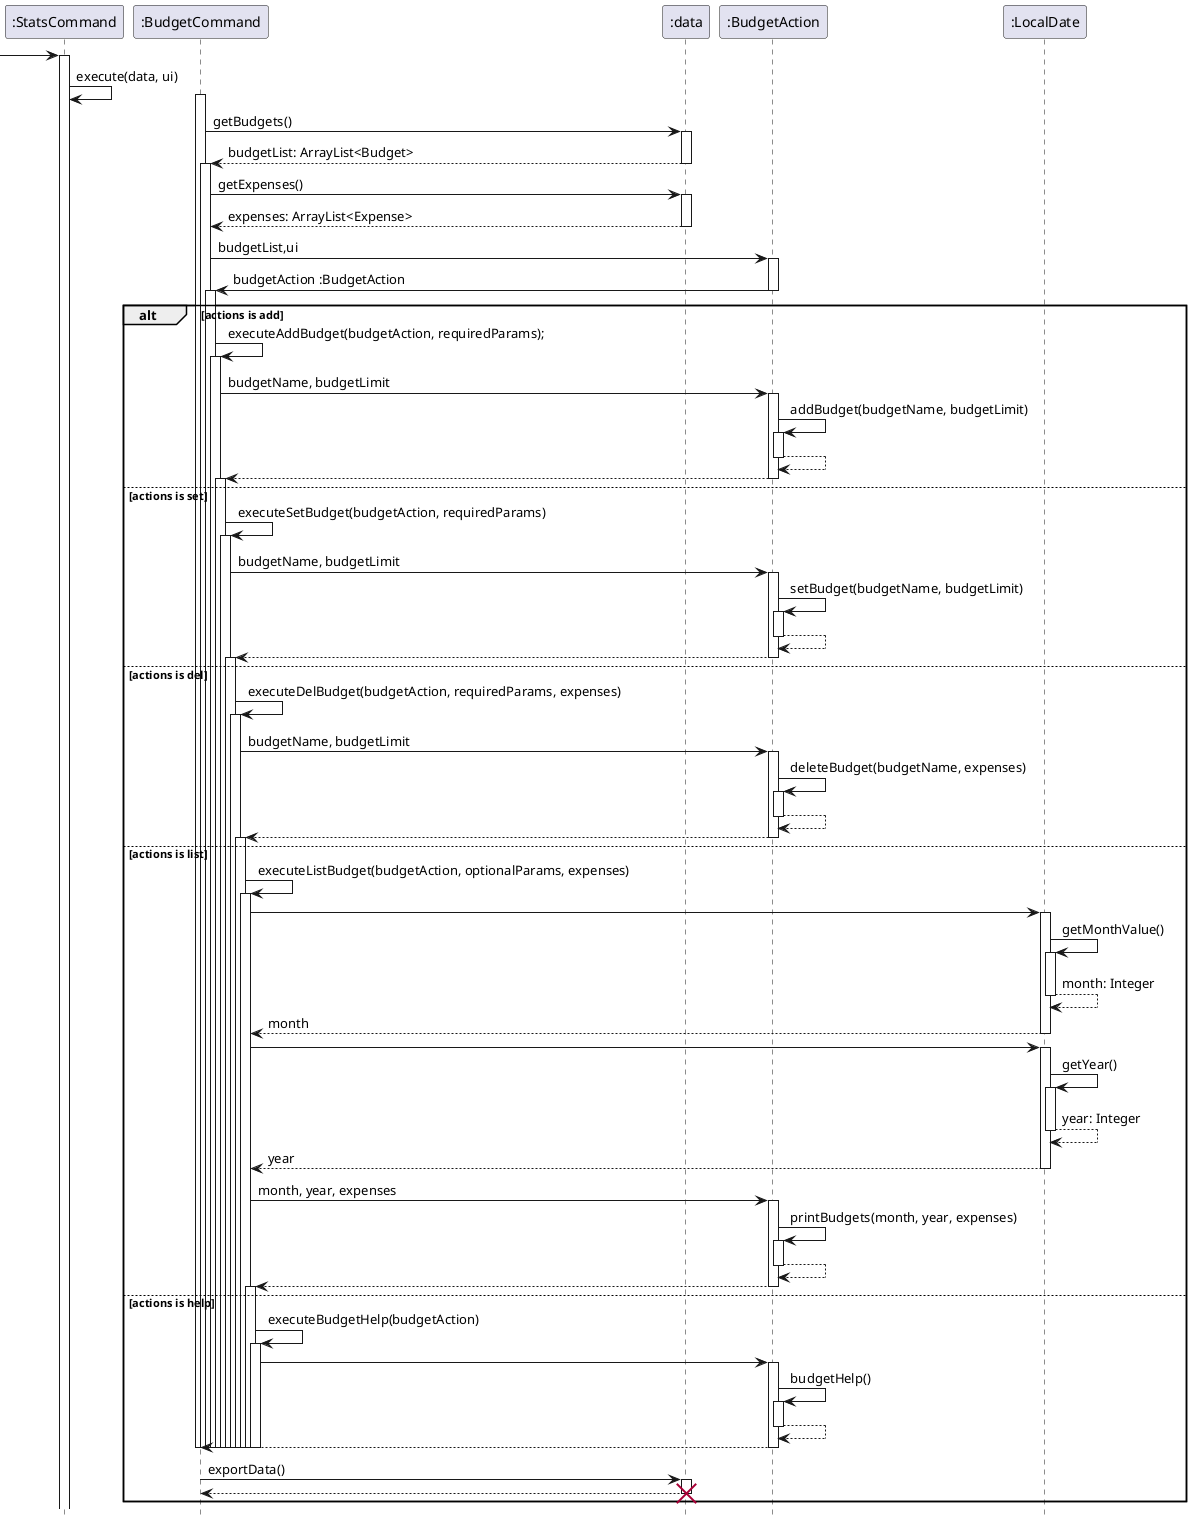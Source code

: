 @startuml

hide footbox

 -> ":StatsCommand":

activate ":StatsCommand"
":StatsCommand" -> ":StatsCommand": execute(data, ui)
activate  ":BudgetCommand"
":BudgetCommand" -> ":data": getBudgets()
activate ":data"
return budgetList: ArrayList<Budget>
deactivate ":data"

activate  ":BudgetCommand"
":BudgetCommand" -> ":data": getExpenses()
activate ":data"
return expenses: ArrayList<Expense>



":BudgetCommand" -> ":BudgetAction" : budgetList,ui
activate ":BudgetAction"
":BudgetAction" -> ":BudgetCommand" : budgetAction :BudgetAction
deactivate ":BudgetAction"

alt actions is add
activate  ":BudgetCommand"
":BudgetCommand" -> ":BudgetCommand": executeAddBudget(budgetAction, requiredParams);
activate ":BudgetCommand"
":BudgetCommand" -> ":BudgetAction" : budgetName, budgetLimit
activate ":BudgetAction"
":BudgetAction" -> ":BudgetAction" : addBudget(budgetName, budgetLimit)
activate ":BudgetAction"
return
return


else actions is set
activate  ":BudgetCommand"
":BudgetCommand" -> ":BudgetCommand": executeSetBudget(budgetAction, requiredParams)
activate ":BudgetCommand"
":BudgetCommand" -> ":BudgetAction" : budgetName, budgetLimit
activate ":BudgetAction"
":BudgetAction" -> ":BudgetAction" : setBudget(budgetName, budgetLimit)
activate ":BudgetAction"
return
return


else actions is del
activate  ":BudgetCommand"
":BudgetCommand" -> ":BudgetCommand": executeDelBudget(budgetAction, requiredParams, expenses)
activate ":BudgetCommand"
":BudgetCommand" -> ":BudgetAction" : budgetName, budgetLimit
activate ":BudgetAction"
":BudgetAction" -> ":BudgetAction" : deleteBudget(budgetName, expenses)
activate ":BudgetAction"
return
return

else actions is list
activate  ":BudgetCommand"
":BudgetCommand" -> ":BudgetCommand": executeListBudget(budgetAction, optionalParams, expenses)
activate ":BudgetCommand"

":BudgetCommand" -> ":LocalDate":
activate ":LocalDate"
":LocalDate" -> ":LocalDate": getMonthValue()
activate ":LocalDate"
return month: Integer
return month

":BudgetCommand" -> ":LocalDate":
activate ":LocalDate"
":LocalDate" -> ":LocalDate": getYear()
activate ":LocalDate"
return year: Integer
return year

":BudgetCommand" -> ":BudgetAction" : month, year, expenses
activate ":BudgetAction"
":BudgetAction" -> ":BudgetAction" : printBudgets(month, year, expenses)
activate ":BudgetAction"
return
return


else actions is help
activate  ":BudgetCommand"
":BudgetCommand" -> ":BudgetCommand": executeBudgetHelp(budgetAction)
activate ":BudgetCommand"
":BudgetCommand" -> ":BudgetAction"
activate ":BudgetAction"
":BudgetAction" -> ":BudgetAction" : budgetHelp()
activate ":BudgetAction"
return
return


deactivate ":BudgetCommand"
deactivate ":BudgetCommand"
deactivate ":BudgetCommand"
deactivate ":BudgetCommand"
deactivate ":BudgetCommand"
deactivate ":BudgetCommand"
deactivate ":BudgetCommand"
deactivate ":BudgetCommand"
deactivate ":BudgetCommand"
deactivate ":BudgetCommand"
deactivate ":BudgetCommand"
deactivate ":BudgetCommand"


":BudgetCommand" -> ":data": exportData()
activate ":data"
return

deactivate ":data"
destroy ":data"


end



@enduml